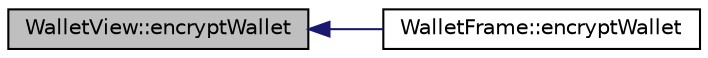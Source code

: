 digraph "WalletView::encryptWallet"
{
  edge [fontname="Helvetica",fontsize="10",labelfontname="Helvetica",labelfontsize="10"];
  node [fontname="Helvetica",fontsize="10",shape=record];
  rankdir="LR";
  Node32 [label="WalletView::encryptWallet",height=0.2,width=0.4,color="black", fillcolor="grey75", style="filled", fontcolor="black"];
  Node32 -> Node33 [dir="back",color="midnightblue",fontsize="10",style="solid",fontname="Helvetica"];
  Node33 [label="WalletFrame::encryptWallet",height=0.2,width=0.4,color="black", fillcolor="white", style="filled",URL="$class_wallet_frame.html#a8a9a419ba3e249f29fe321f2d789b761",tooltip="Encrypt the wallet. "];
}
